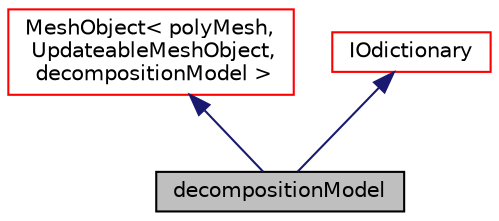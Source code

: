 digraph "decompositionModel"
{
  bgcolor="transparent";
  edge [fontname="Helvetica",fontsize="10",labelfontname="Helvetica",labelfontsize="10"];
  node [fontname="Helvetica",fontsize="10",shape=record];
  Node24 [label="decompositionModel",height=0.2,width=0.4,color="black", fillcolor="grey75", style="filled", fontcolor="black"];
  Node25 -> Node24 [dir="back",color="midnightblue",fontsize="10",style="solid",fontname="Helvetica"];
  Node25 [label="MeshObject\< polyMesh,\l UpdateableMeshObject,\l decompositionModel \>",height=0.2,width=0.4,color="red",URL="$a28289.html"];
  Node55 -> Node24 [dir="back",color="midnightblue",fontsize="10",style="solid",fontname="Helvetica"];
  Node55 [label="IOdictionary",height=0.2,width=0.4,color="red",URL="$a27265.html",tooltip="IOdictionary is derived from dictionary and IOobject to give the dictionary automatic IO functionalit..."];
}
